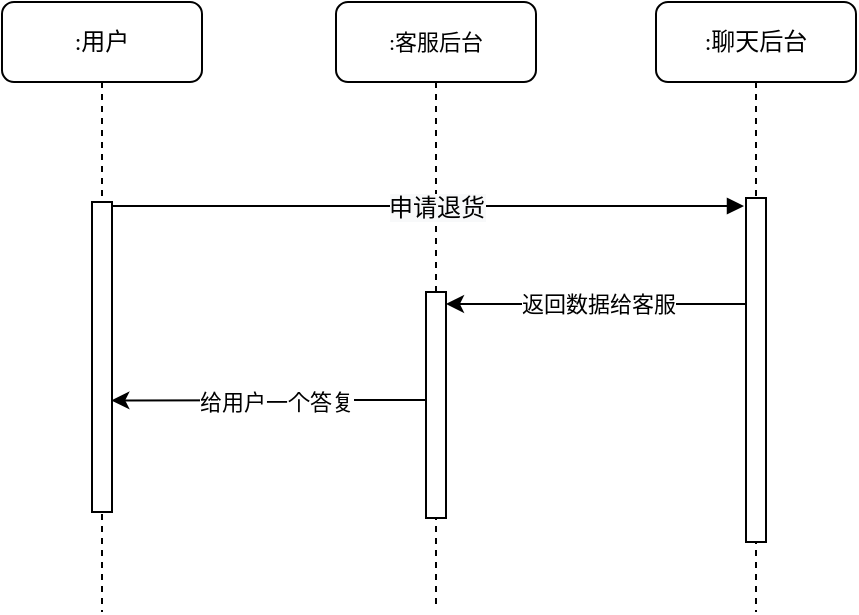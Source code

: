 <mxfile version="17.4.5" type="github">
  <diagram id="ifW-ZEth79NqCycpJ7yl" name="第 1 页">
    <mxGraphModel dx="987" dy="530" grid="0" gridSize="10" guides="1" tooltips="1" connect="1" arrows="1" fold="1" page="1" pageScale="1" pageWidth="1169" pageHeight="827" math="0" shadow="0">
      <root>
        <mxCell id="0" />
        <mxCell id="1" parent="0" />
        <mxCell id="Ge6wB0JUbA7cfDgpEqyy-1" value="&lt;font style=&quot;font-size: 11px ; line-height: 1.2&quot;&gt;:客服后台&lt;/font&gt;" style="shape=umlLifeline;perimeter=lifelinePerimeter;whiteSpace=wrap;html=1;container=1;collapsible=0;recursiveResize=0;outlineConnect=0;rounded=1;shadow=0;comic=0;labelBackgroundColor=none;strokeWidth=1;fontFamily=Verdana;fontSize=12;align=center;" vertex="1" parent="1">
          <mxGeometry x="344" y="207" width="100" height="302" as="geometry" />
        </mxCell>
        <mxCell id="Ge6wB0JUbA7cfDgpEqyy-2" value="" style="html=1;points=[];perimeter=orthogonalPerimeter;rounded=0;shadow=0;comic=0;labelBackgroundColor=none;strokeWidth=1;fontFamily=Verdana;fontSize=12;align=center;" vertex="1" parent="Ge6wB0JUbA7cfDgpEqyy-1">
          <mxGeometry x="45" y="145" width="10" height="113" as="geometry" />
        </mxCell>
        <mxCell id="Ge6wB0JUbA7cfDgpEqyy-3" value=":聊天后台" style="shape=umlLifeline;perimeter=lifelinePerimeter;whiteSpace=wrap;html=1;container=1;collapsible=0;recursiveResize=0;outlineConnect=0;rounded=1;shadow=0;comic=0;labelBackgroundColor=none;strokeWidth=1;fontFamily=Verdana;fontSize=12;align=center;" vertex="1" parent="1">
          <mxGeometry x="504" y="207" width="100" height="305" as="geometry" />
        </mxCell>
        <mxCell id="Ge6wB0JUbA7cfDgpEqyy-4" value="" style="html=1;points=[];perimeter=orthogonalPerimeter;rounded=0;shadow=0;comic=0;labelBackgroundColor=none;strokeWidth=1;fontFamily=Verdana;fontSize=12;align=center;" vertex="1" parent="Ge6wB0JUbA7cfDgpEqyy-3">
          <mxGeometry x="45" y="98" width="10" height="172" as="geometry" />
        </mxCell>
        <mxCell id="Ge6wB0JUbA7cfDgpEqyy-5" value=":用户" style="shape=umlLifeline;perimeter=lifelinePerimeter;whiteSpace=wrap;html=1;container=1;collapsible=0;recursiveResize=0;outlineConnect=0;rounded=1;shadow=0;comic=0;labelBackgroundColor=none;strokeWidth=1;fontFamily=Verdana;fontSize=12;align=center;" vertex="1" parent="1">
          <mxGeometry x="177" y="207" width="100" height="305" as="geometry" />
        </mxCell>
        <mxCell id="Ge6wB0JUbA7cfDgpEqyy-6" value="" style="html=1;points=[];perimeter=orthogonalPerimeter;rounded=0;shadow=0;comic=0;labelBackgroundColor=none;strokeWidth=1;fontFamily=Verdana;fontSize=12;align=center;" vertex="1" parent="Ge6wB0JUbA7cfDgpEqyy-5">
          <mxGeometry x="45" y="100" width="10" height="155" as="geometry" />
        </mxCell>
        <mxCell id="Ge6wB0JUbA7cfDgpEqyy-7" value="" style="html=1;verticalAlign=bottom;endArrow=block;labelBackgroundColor=none;fontFamily=Verdana;fontSize=12;edgeStyle=elbowEdgeStyle;elbow=vertical;" edge="1" parent="1">
          <mxGeometry x="-0.031" y="-57" relative="1" as="geometry">
            <mxPoint x="232" y="309" as="sourcePoint" />
            <mxPoint as="offset" />
            <mxPoint x="548" y="309" as="targetPoint" />
          </mxGeometry>
        </mxCell>
        <mxCell id="Ge6wB0JUbA7cfDgpEqyy-8" value="&lt;span style=&quot;font-family: &amp;#34;verdana&amp;#34; ; font-size: 12px ; background-color: rgb(248 , 249 , 250)&quot;&gt;申请退货&lt;/span&gt;" style="edgeLabel;html=1;align=center;verticalAlign=middle;resizable=0;points=[];" vertex="1" connectable="0" parent="Ge6wB0JUbA7cfDgpEqyy-7">
          <mxGeometry x="-0.185" y="-2" relative="1" as="geometry">
            <mxPoint x="33" y="-1" as="offset" />
          </mxGeometry>
        </mxCell>
        <mxCell id="Ge6wB0JUbA7cfDgpEqyy-9" style="edgeStyle=orthogonalEdgeStyle;rounded=0;orthogonalLoop=1;jettySize=auto;html=1;" edge="1" parent="1" source="Ge6wB0JUbA7cfDgpEqyy-4">
          <mxGeometry relative="1" as="geometry">
            <mxPoint x="399" y="358" as="targetPoint" />
            <Array as="points">
              <mxPoint x="400" y="358" />
            </Array>
          </mxGeometry>
        </mxCell>
        <mxCell id="Ge6wB0JUbA7cfDgpEqyy-10" value="返回数据给客服" style="edgeLabel;html=1;align=center;verticalAlign=middle;resizable=0;points=[];" vertex="1" connectable="0" parent="Ge6wB0JUbA7cfDgpEqyy-9">
          <mxGeometry x="0.15" y="1" relative="1" as="geometry">
            <mxPoint x="12" y="-1" as="offset" />
          </mxGeometry>
        </mxCell>
        <mxCell id="Ge6wB0JUbA7cfDgpEqyy-11" style="edgeStyle=orthogonalEdgeStyle;rounded=0;orthogonalLoop=1;jettySize=auto;html=1;entryX=0.967;entryY=0.64;entryDx=0;entryDy=0;entryPerimeter=0;" edge="1" parent="1" source="Ge6wB0JUbA7cfDgpEqyy-2" target="Ge6wB0JUbA7cfDgpEqyy-6">
          <mxGeometry relative="1" as="geometry">
            <Array as="points">
              <mxPoint x="358" y="406" />
              <mxPoint x="358" y="406" />
            </Array>
          </mxGeometry>
        </mxCell>
        <mxCell id="Ge6wB0JUbA7cfDgpEqyy-12" value="给用户一个答复" style="edgeLabel;html=1;align=center;verticalAlign=middle;resizable=0;points=[];" vertex="1" connectable="0" parent="Ge6wB0JUbA7cfDgpEqyy-11">
          <mxGeometry x="0.271" y="1" relative="1" as="geometry">
            <mxPoint x="25" as="offset" />
          </mxGeometry>
        </mxCell>
      </root>
    </mxGraphModel>
  </diagram>
</mxfile>
